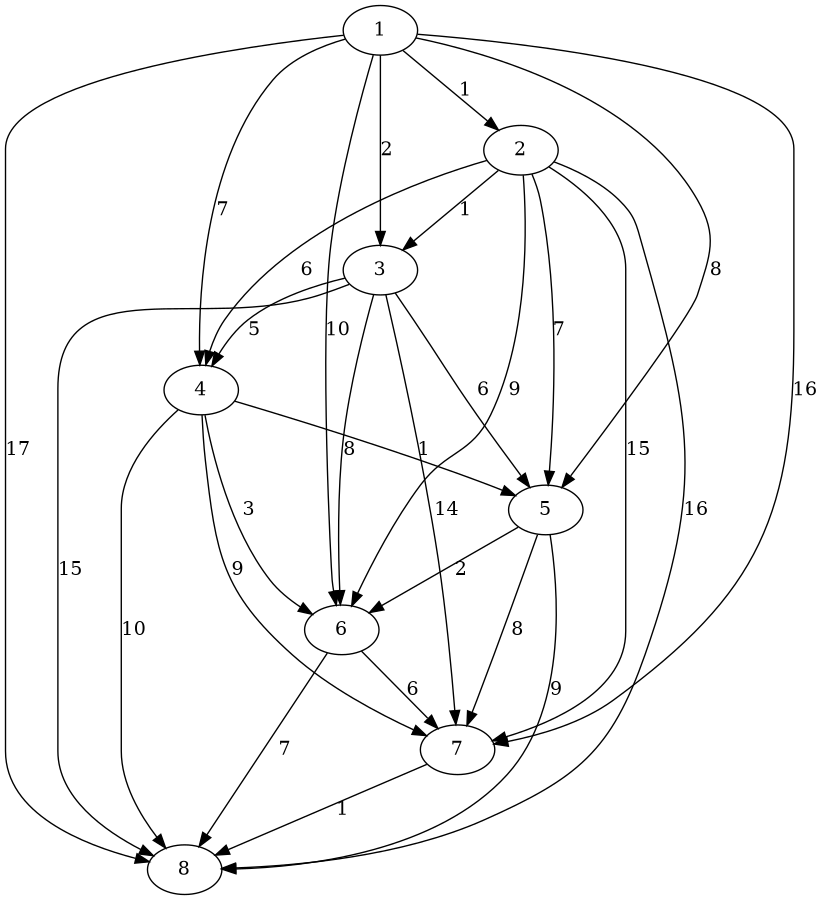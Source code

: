 digraph d {
size="6,6"
"1" -> "2" [ label="1"];
"1" -> "3" [ label="2"];
"1" -> "4" [ label="7"];
"1" -> "5" [ label="8"];
"1" -> "6" [ label="10"];
"1" -> "7" [ label="16"];
"1" -> "8" [ label="17"];
"2" -> "3" [ label="1"];
"2" -> "4" [ label="6"];
"2" -> "5" [ label="7"];
"2" -> "6" [ label="9"];
"2" -> "7" [ label="15"];
"2" -> "8" [ label="16"];
"3" -> "4" [ label="5"];
"3" -> "5" [ label="6"];
"3" -> "6" [ label="8"];
"3" -> "7" [ label="14"];
"3" -> "8" [ label="15"];
"4" -> "5" [ label="1"];
"4" -> "6" [ label="3"];
"4" -> "7" [ label="9"];
"4" -> "8" [ label="10"];
"5" -> "6" [ label="2"];
"5" -> "7" [ label="8"];
"5" -> "8" [ label="9"];
"6" -> "7" [ label="6"];
"6" -> "8" [ label="7"];
"7" -> "8" [ label="1"];
 }
